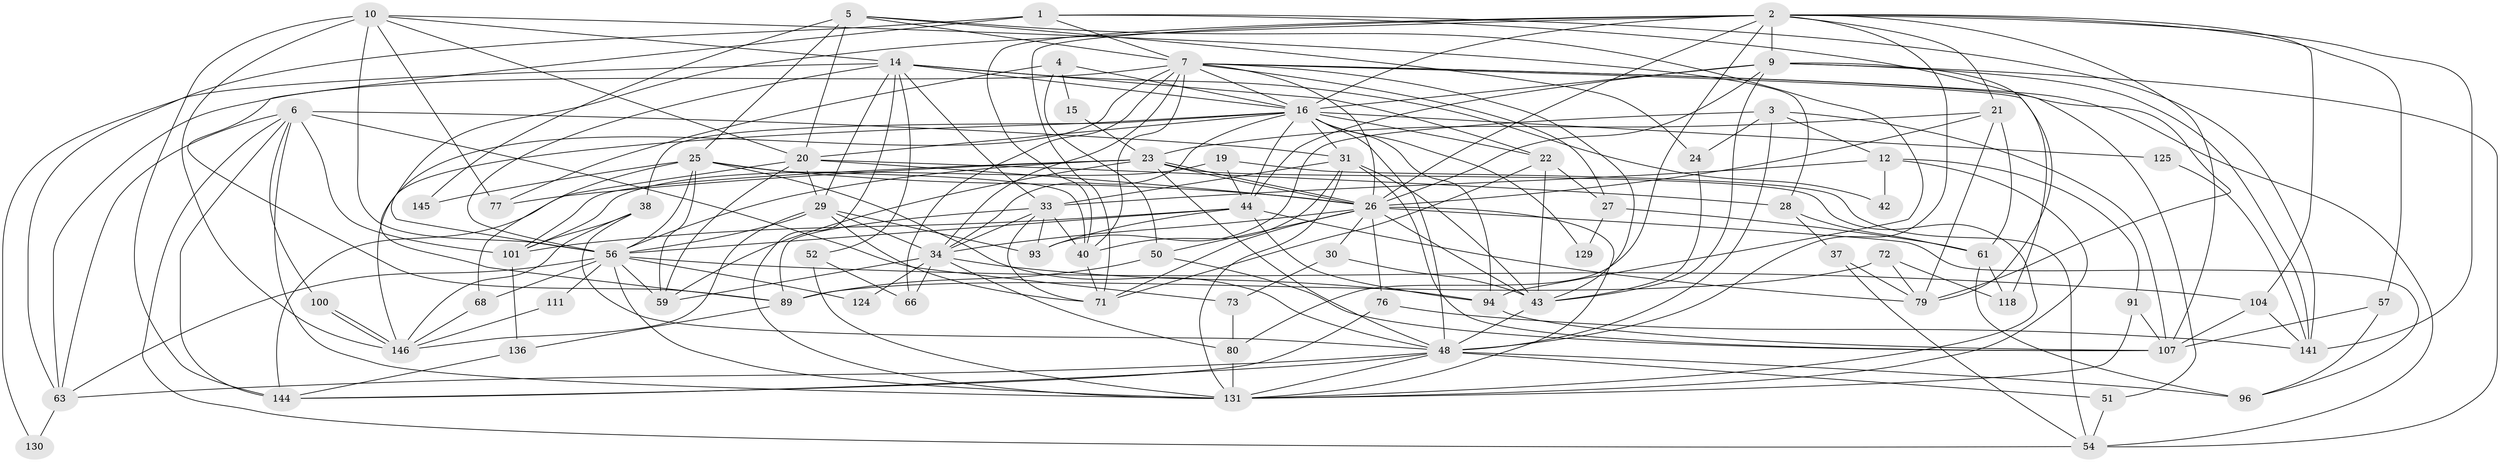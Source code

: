 // original degree distribution, {3: 0.2972972972972973, 6: 0.08783783783783784, 4: 0.2702702702702703, 5: 0.16216216216216217, 2: 0.12162162162162163, 7: 0.04054054054054054, 8: 0.02027027027027027}
// Generated by graph-tools (version 1.1) at 2025/15/03/09/25 04:15:04]
// undirected, 74 vertices, 211 edges
graph export_dot {
graph [start="1"]
  node [color=gray90,style=filled];
  1 [super="+32"];
  2 [super="+47+133+85"];
  3 [super="+95"];
  4;
  5 [super="+148"];
  6 [super="+84"];
  7 [super="+143+67+8"];
  9 [super="+18+11"];
  10 [super="+86+97+13"];
  12;
  14 [super="+134+105"];
  15;
  16 [super="+17+35"];
  19 [super="+114"];
  20 [super="+102"];
  21 [super="+122"];
  22;
  23 [super="+53"];
  24;
  25 [super="+88+46"];
  26 [super="+69+41+65"];
  27;
  28;
  29 [super="+36+39"];
  30;
  31 [super="+74+78"];
  33 [super="+87"];
  34 [super="+120+90"];
  37;
  38;
  40 [super="+140"];
  42;
  43 [super="+45+115"];
  44 [super="+60+83"];
  48 [super="+82+70"];
  50;
  51;
  52;
  54 [super="+62"];
  56 [super="+81"];
  57 [super="+117"];
  59 [super="+138"];
  61 [super="+137"];
  63;
  66;
  68;
  71 [super="+116"];
  72;
  73;
  76 [super="+103"];
  77;
  79;
  80;
  89 [super="+99"];
  91;
  93;
  94;
  96;
  100;
  101 [super="+128"];
  104;
  107 [super="+109"];
  111;
  118;
  124;
  125;
  129;
  130;
  131 [super="+132"];
  136;
  141;
  144;
  145;
  146;
  1 -- 89 [weight=2];
  1 -- 141;
  1 -- 7;
  1 -- 63;
  1 -- 79;
  2 -- 80;
  2 -- 9 [weight=2];
  2 -- 16;
  2 -- 107;
  2 -- 104;
  2 -- 26 [weight=2];
  2 -- 141;
  2 -- 71;
  2 -- 48 [weight=2];
  2 -- 21;
  2 -- 40;
  2 -- 56;
  2 -- 57;
  3 -- 93;
  3 -- 24;
  3 -- 12;
  3 -- 107;
  3 -- 48;
  4 -- 77;
  4 -- 15;
  4 -- 50;
  4 -- 16;
  5 -- 94;
  5 -- 24;
  5 -- 25;
  5 -- 145;
  5 -- 7;
  5 -- 20;
  6 -- 144;
  6 -- 100;
  6 -- 73;
  6 -- 63;
  6 -- 54;
  6 -- 101;
  6 -- 31;
  6 -- 131;
  7 -- 51;
  7 -- 66;
  7 -- 34 [weight=2];
  7 -- 118;
  7 -- 27;
  7 -- 63;
  7 -- 26;
  7 -- 43;
  7 -- 16;
  7 -- 54;
  7 -- 40;
  7 -- 89;
  9 -- 43;
  9 -- 16;
  9 -- 54;
  9 -- 44;
  9 -- 141;
  9 -- 79;
  9 -- 26;
  10 -- 144 [weight=2];
  10 -- 77;
  10 -- 146;
  10 -- 56;
  10 -- 20;
  10 -- 28;
  10 -- 14;
  12 -- 33;
  12 -- 42;
  12 -- 91;
  12 -- 131;
  14 -- 131;
  14 -- 29;
  14 -- 42;
  14 -- 52;
  14 -- 16;
  14 -- 33;
  14 -- 130;
  14 -- 22;
  14 -- 56;
  15 -- 23;
  16 -- 129;
  16 -- 34;
  16 -- 38;
  16 -- 44;
  16 -- 22;
  16 -- 94;
  16 -- 31;
  16 -- 146;
  16 -- 125;
  16 -- 48;
  16 -- 20;
  19 -- 54;
  19 -- 44;
  19 -- 101;
  20 -- 144;
  20 -- 26;
  20 -- 59;
  20 -- 28;
  20 -- 29;
  21 -- 61;
  21 -- 79;
  21 -- 23;
  21 -- 26;
  22 -- 27;
  22 -- 71;
  22 -- 43;
  23 -- 26;
  23 -- 26;
  23 -- 101;
  23 -- 77;
  23 -- 48;
  23 -- 56;
  23 -- 59;
  23 -- 131;
  24 -- 43;
  25 -- 68;
  25 -- 145;
  25 -- 56;
  25 -- 48;
  25 -- 40;
  25 -- 26;
  25 -- 59;
  26 -- 34;
  26 -- 50;
  26 -- 96;
  26 -- 131;
  26 -- 76;
  26 -- 30;
  26 -- 43 [weight=2];
  26 -- 71;
  27 -- 61;
  27 -- 129;
  28 -- 37;
  28 -- 61;
  29 -- 146;
  29 -- 56;
  29 -- 34;
  29 -- 71;
  29 -- 93;
  30 -- 73;
  30 -- 43;
  31 -- 131;
  31 -- 43;
  31 -- 40;
  31 -- 33;
  31 -- 107;
  33 -- 93;
  33 -- 34;
  33 -- 71;
  33 -- 40;
  33 -- 89;
  34 -- 80;
  34 -- 59;
  34 -- 66;
  34 -- 124;
  34 -- 94;
  37 -- 79;
  37 -- 54;
  38 -- 146;
  38 -- 101;
  38 -- 48;
  40 -- 71;
  43 -- 48;
  44 -- 79;
  44 -- 101;
  44 -- 56;
  44 -- 93;
  44 -- 94;
  48 -- 96;
  48 -- 144;
  48 -- 51;
  48 -- 63;
  48 -- 131;
  50 -- 89;
  50 -- 107;
  51 -- 54;
  52 -- 131;
  52 -- 66;
  56 -- 68;
  56 -- 104;
  56 -- 111;
  56 -- 59;
  56 -- 124;
  56 -- 63;
  56 -- 131;
  57 -- 96;
  57 -- 107;
  61 -- 118;
  61 -- 96;
  63 -- 130;
  68 -- 146;
  72 -- 118;
  72 -- 79;
  72 -- 89;
  73 -- 80;
  76 -- 141;
  76 -- 144;
  80 -- 131;
  89 -- 136;
  91 -- 131;
  91 -- 107;
  94 -- 107;
  100 -- 146;
  100 -- 146;
  101 -- 136;
  104 -- 107;
  104 -- 141;
  111 -- 146;
  125 -- 141;
  136 -- 144;
}
